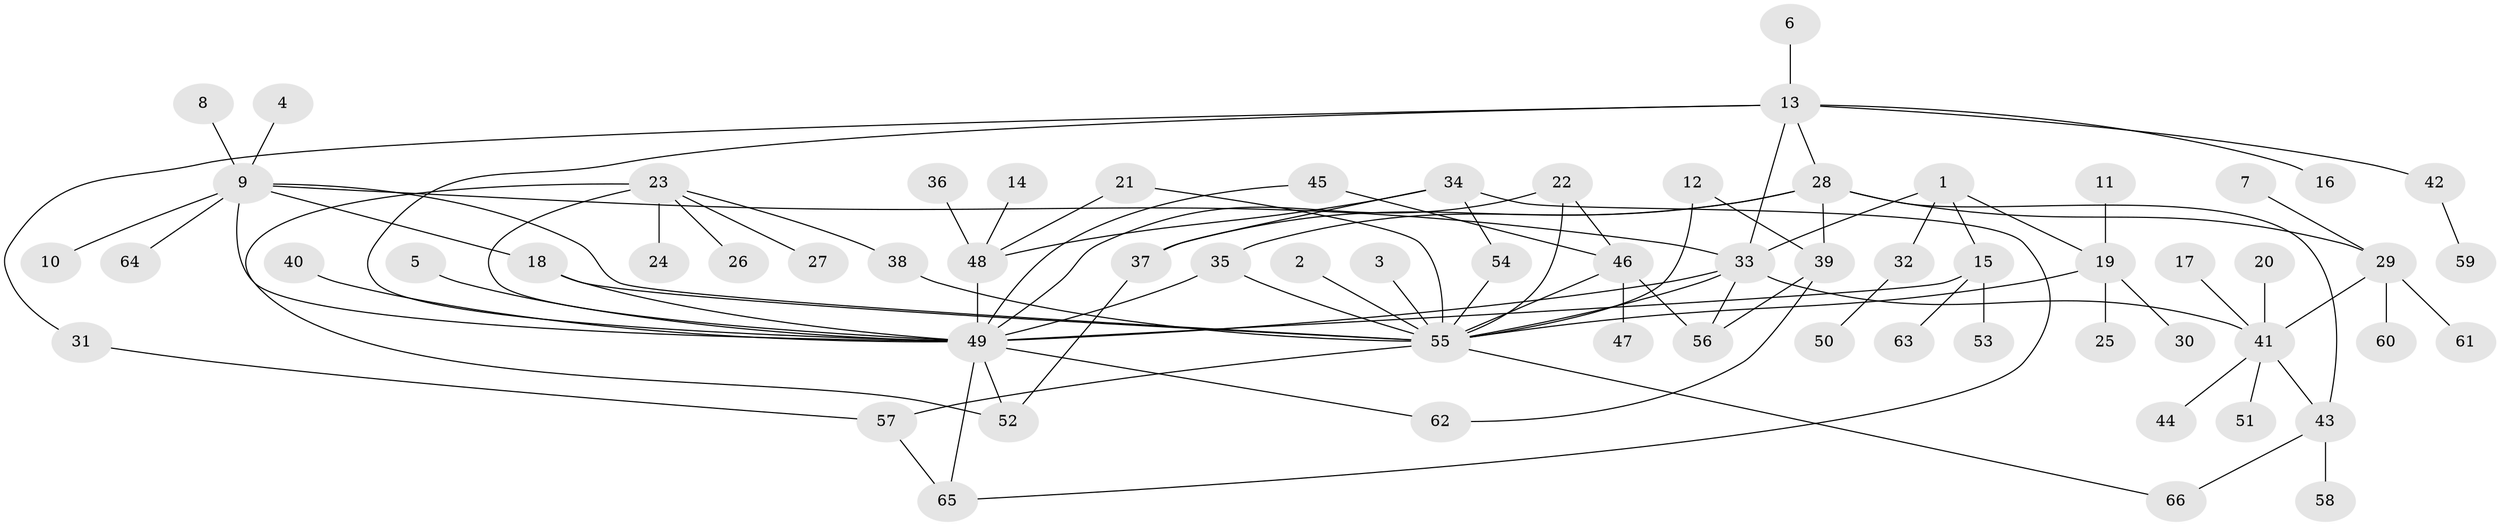 // original degree distribution, {9: 0.015267175572519083, 19: 0.007633587786259542, 21: 0.007633587786259542, 1: 0.5343511450381679, 4: 0.05343511450381679, 6: 0.022900763358778626, 10: 0.007633587786259542, 7: 0.03816793893129771, 5: 0.030534351145038167, 2: 0.15267175572519084, 3: 0.1297709923664122}
// Generated by graph-tools (version 1.1) at 2025/01/03/09/25 03:01:44]
// undirected, 66 vertices, 93 edges
graph export_dot {
graph [start="1"]
  node [color=gray90,style=filled];
  1;
  2;
  3;
  4;
  5;
  6;
  7;
  8;
  9;
  10;
  11;
  12;
  13;
  14;
  15;
  16;
  17;
  18;
  19;
  20;
  21;
  22;
  23;
  24;
  25;
  26;
  27;
  28;
  29;
  30;
  31;
  32;
  33;
  34;
  35;
  36;
  37;
  38;
  39;
  40;
  41;
  42;
  43;
  44;
  45;
  46;
  47;
  48;
  49;
  50;
  51;
  52;
  53;
  54;
  55;
  56;
  57;
  58;
  59;
  60;
  61;
  62;
  63;
  64;
  65;
  66;
  1 -- 15 [weight=1.0];
  1 -- 19 [weight=1.0];
  1 -- 32 [weight=1.0];
  1 -- 33 [weight=1.0];
  2 -- 55 [weight=1.0];
  3 -- 55 [weight=1.0];
  4 -- 9 [weight=1.0];
  5 -- 49 [weight=1.0];
  6 -- 13 [weight=1.0];
  7 -- 29 [weight=1.0];
  8 -- 9 [weight=1.0];
  9 -- 10 [weight=1.0];
  9 -- 18 [weight=1.0];
  9 -- 33 [weight=1.0];
  9 -- 49 [weight=1.0];
  9 -- 55 [weight=1.0];
  9 -- 64 [weight=1.0];
  11 -- 19 [weight=1.0];
  12 -- 39 [weight=1.0];
  12 -- 55 [weight=1.0];
  13 -- 16 [weight=1.0];
  13 -- 28 [weight=1.0];
  13 -- 31 [weight=1.0];
  13 -- 33 [weight=1.0];
  13 -- 42 [weight=1.0];
  13 -- 49 [weight=1.0];
  14 -- 48 [weight=1.0];
  15 -- 49 [weight=1.0];
  15 -- 53 [weight=1.0];
  15 -- 63 [weight=1.0];
  17 -- 41 [weight=1.0];
  18 -- 49 [weight=1.0];
  18 -- 55 [weight=1.0];
  19 -- 25 [weight=1.0];
  19 -- 30 [weight=1.0];
  19 -- 55 [weight=1.0];
  20 -- 41 [weight=1.0];
  21 -- 48 [weight=1.0];
  21 -- 55 [weight=1.0];
  22 -- 46 [weight=1.0];
  22 -- 49 [weight=1.0];
  22 -- 55 [weight=1.0];
  23 -- 24 [weight=1.0];
  23 -- 26 [weight=1.0];
  23 -- 27 [weight=1.0];
  23 -- 38 [weight=1.0];
  23 -- 49 [weight=2.0];
  23 -- 52 [weight=1.0];
  28 -- 29 [weight=1.0];
  28 -- 35 [weight=1.0];
  28 -- 37 [weight=1.0];
  28 -- 39 [weight=1.0];
  28 -- 43 [weight=1.0];
  29 -- 41 [weight=1.0];
  29 -- 60 [weight=1.0];
  29 -- 61 [weight=1.0];
  31 -- 57 [weight=1.0];
  32 -- 50 [weight=1.0];
  33 -- 41 [weight=1.0];
  33 -- 49 [weight=1.0];
  33 -- 55 [weight=1.0];
  33 -- 56 [weight=1.0];
  34 -- 37 [weight=1.0];
  34 -- 48 [weight=1.0];
  34 -- 54 [weight=1.0];
  34 -- 65 [weight=1.0];
  35 -- 49 [weight=1.0];
  35 -- 55 [weight=1.0];
  36 -- 48 [weight=1.0];
  37 -- 52 [weight=1.0];
  38 -- 55 [weight=1.0];
  39 -- 56 [weight=1.0];
  39 -- 62 [weight=1.0];
  40 -- 49 [weight=1.0];
  41 -- 43 [weight=1.0];
  41 -- 44 [weight=1.0];
  41 -- 51 [weight=1.0];
  42 -- 59 [weight=1.0];
  43 -- 58 [weight=1.0];
  43 -- 66 [weight=1.0];
  45 -- 46 [weight=1.0];
  45 -- 49 [weight=1.0];
  46 -- 47 [weight=1.0];
  46 -- 55 [weight=1.0];
  46 -- 56 [weight=1.0];
  48 -- 49 [weight=1.0];
  49 -- 52 [weight=2.0];
  49 -- 62 [weight=1.0];
  49 -- 65 [weight=1.0];
  54 -- 55 [weight=1.0];
  55 -- 57 [weight=1.0];
  55 -- 66 [weight=1.0];
  57 -- 65 [weight=1.0];
}
